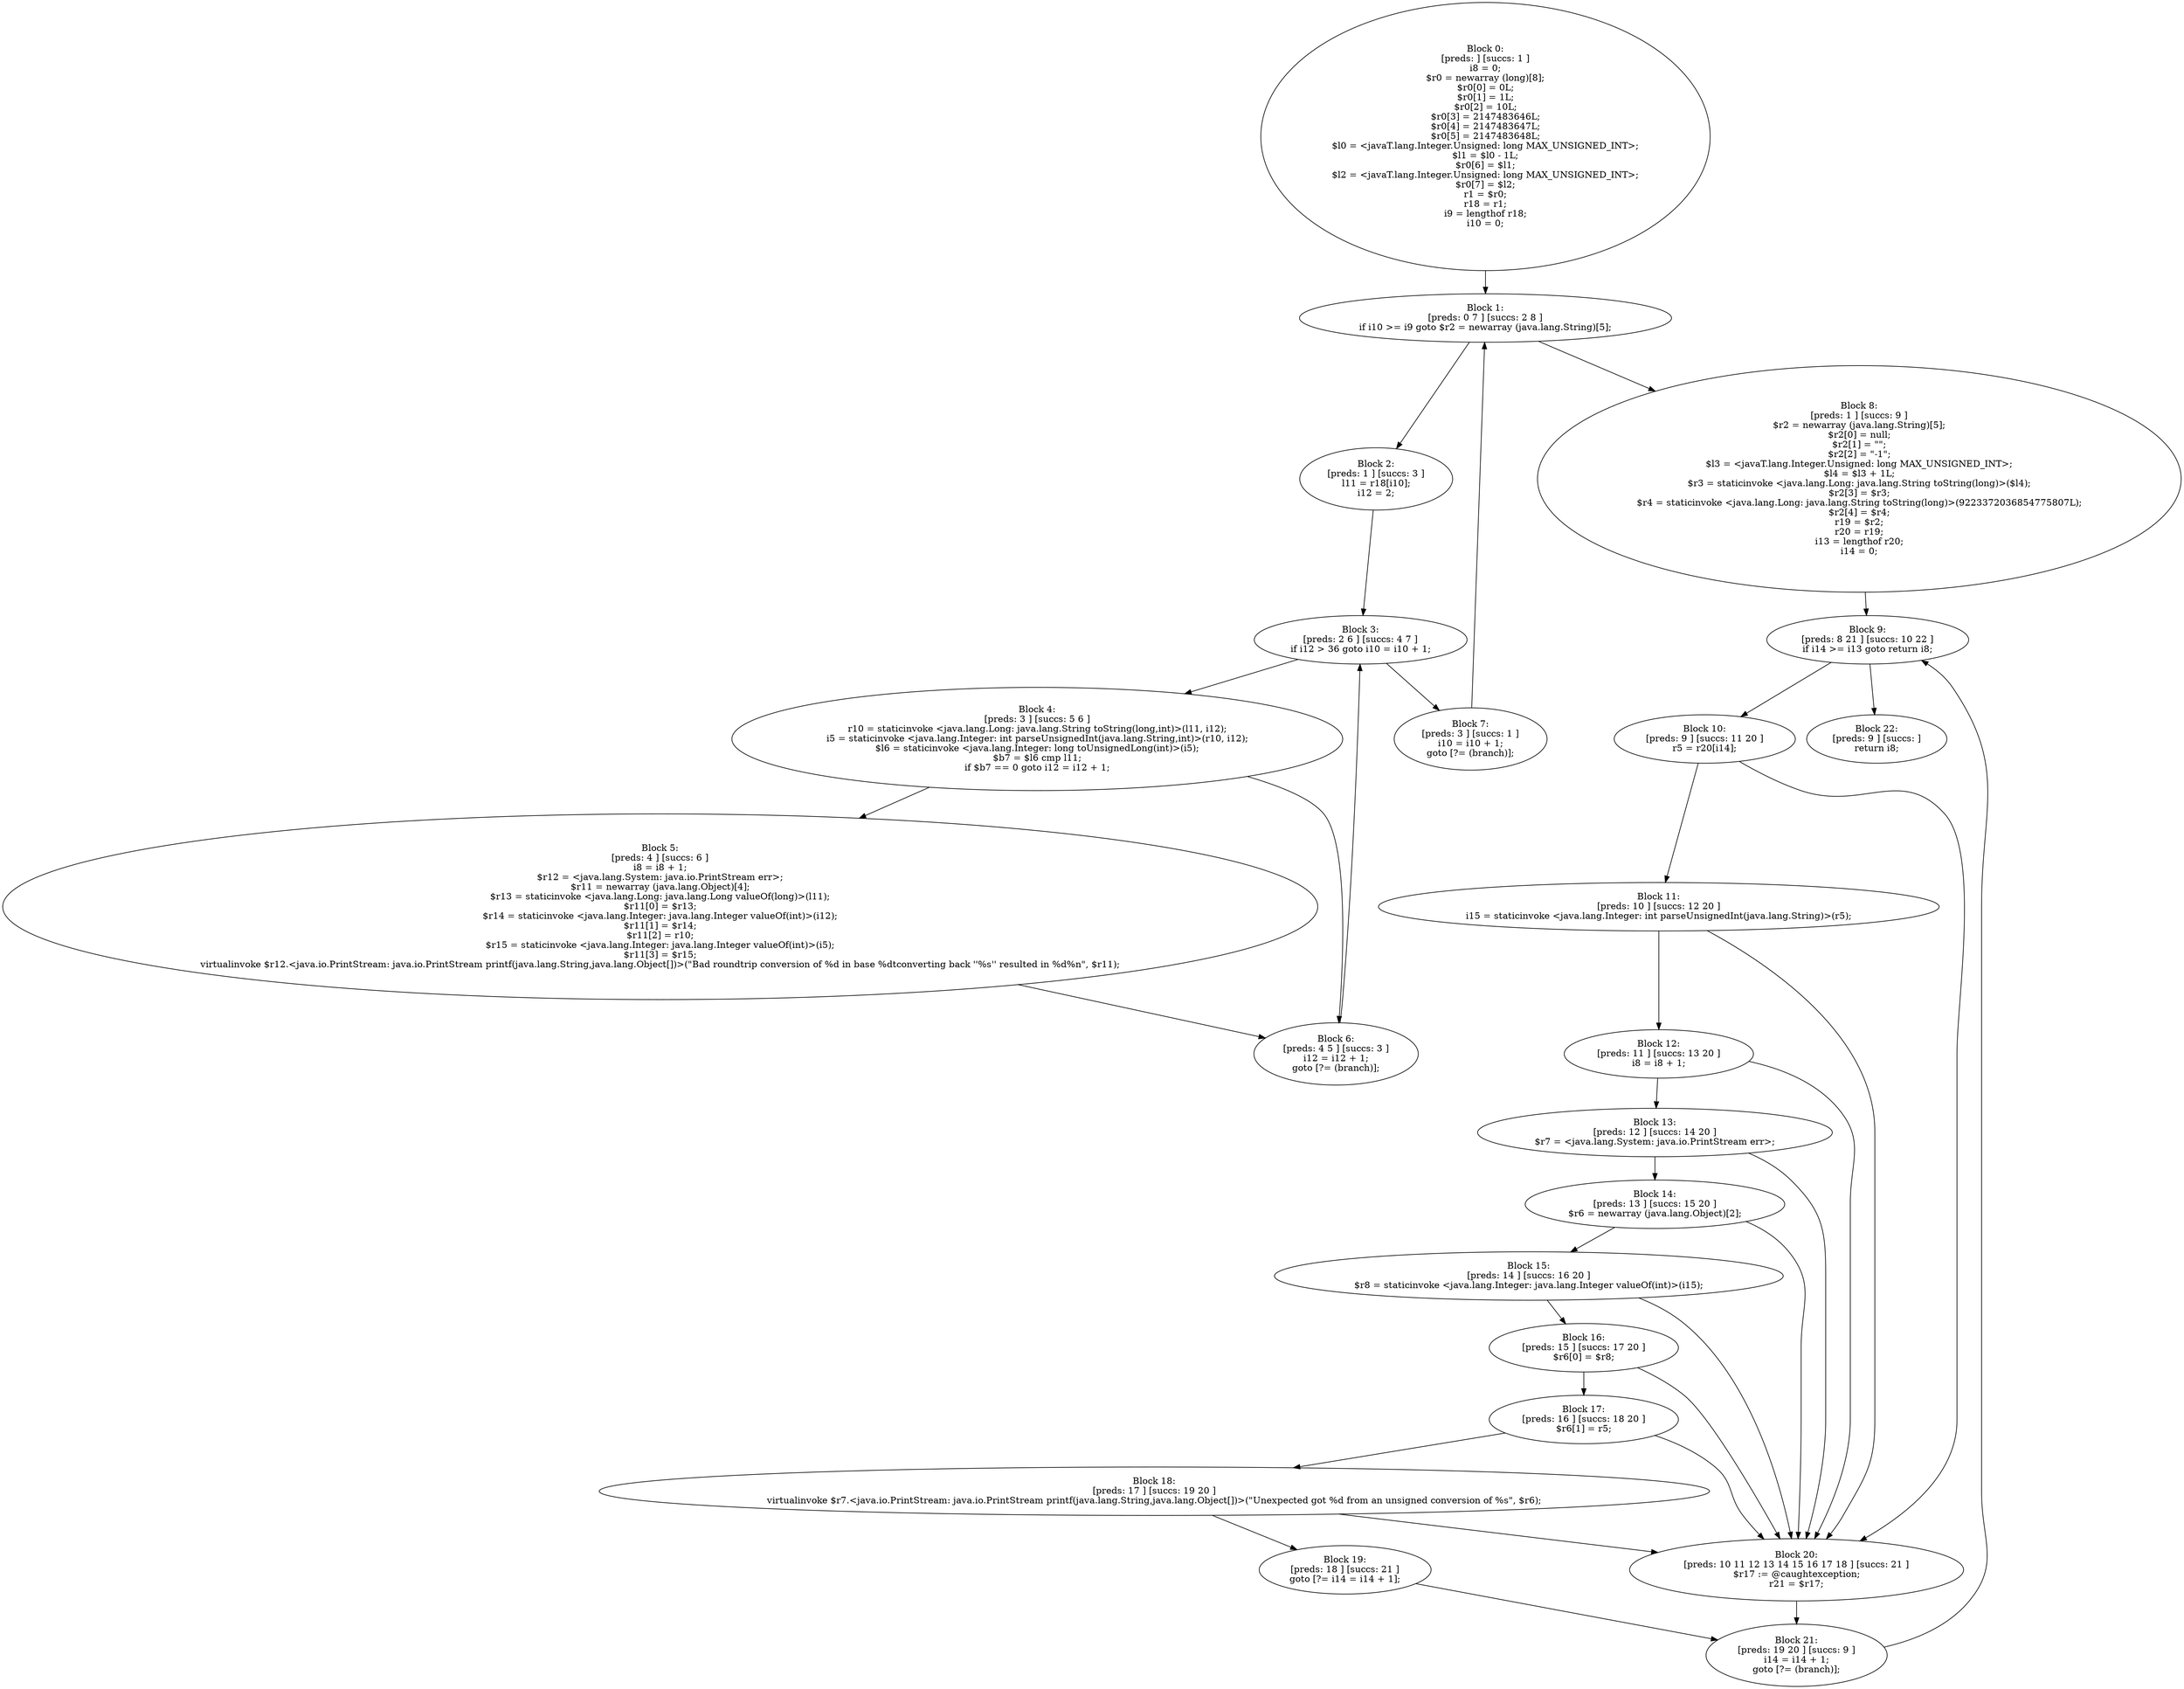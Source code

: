 digraph "unitGraph" {
    "Block 0:
[preds: ] [succs: 1 ]
i8 = 0;
$r0 = newarray (long)[8];
$r0[0] = 0L;
$r0[1] = 1L;
$r0[2] = 10L;
$r0[3] = 2147483646L;
$r0[4] = 2147483647L;
$r0[5] = 2147483648L;
$l0 = <javaT.lang.Integer.Unsigned: long MAX_UNSIGNED_INT>;
$l1 = $l0 - 1L;
$r0[6] = $l1;
$l2 = <javaT.lang.Integer.Unsigned: long MAX_UNSIGNED_INT>;
$r0[7] = $l2;
r1 = $r0;
r18 = r1;
i9 = lengthof r18;
i10 = 0;
"
    "Block 1:
[preds: 0 7 ] [succs: 2 8 ]
if i10 >= i9 goto $r2 = newarray (java.lang.String)[5];
"
    "Block 2:
[preds: 1 ] [succs: 3 ]
l11 = r18[i10];
i12 = 2;
"
    "Block 3:
[preds: 2 6 ] [succs: 4 7 ]
if i12 > 36 goto i10 = i10 + 1;
"
    "Block 4:
[preds: 3 ] [succs: 5 6 ]
r10 = staticinvoke <java.lang.Long: java.lang.String toString(long,int)>(l11, i12);
i5 = staticinvoke <java.lang.Integer: int parseUnsignedInt(java.lang.String,int)>(r10, i12);
$l6 = staticinvoke <java.lang.Integer: long toUnsignedLong(int)>(i5);
$b7 = $l6 cmp l11;
if $b7 == 0 goto i12 = i12 + 1;
"
    "Block 5:
[preds: 4 ] [succs: 6 ]
i8 = i8 + 1;
$r12 = <java.lang.System: java.io.PrintStream err>;
$r11 = newarray (java.lang.Object)[4];
$r13 = staticinvoke <java.lang.Long: java.lang.Long valueOf(long)>(l11);
$r11[0] = $r13;
$r14 = staticinvoke <java.lang.Integer: java.lang.Integer valueOf(int)>(i12);
$r11[1] = $r14;
$r11[2] = r10;
$r15 = staticinvoke <java.lang.Integer: java.lang.Integer valueOf(int)>(i5);
$r11[3] = $r15;
virtualinvoke $r12.<java.io.PrintStream: java.io.PrintStream printf(java.lang.String,java.lang.Object[])>(\"Bad roundtrip conversion of %d in base %d\tconverting back \'\'%s\'\' resulted in %d%n\", $r11);
"
    "Block 6:
[preds: 4 5 ] [succs: 3 ]
i12 = i12 + 1;
goto [?= (branch)];
"
    "Block 7:
[preds: 3 ] [succs: 1 ]
i10 = i10 + 1;
goto [?= (branch)];
"
    "Block 8:
[preds: 1 ] [succs: 9 ]
$r2 = newarray (java.lang.String)[5];
$r2[0] = null;
$r2[1] = \"\";
$r2[2] = \"-1\";
$l3 = <javaT.lang.Integer.Unsigned: long MAX_UNSIGNED_INT>;
$l4 = $l3 + 1L;
$r3 = staticinvoke <java.lang.Long: java.lang.String toString(long)>($l4);
$r2[3] = $r3;
$r4 = staticinvoke <java.lang.Long: java.lang.String toString(long)>(9223372036854775807L);
$r2[4] = $r4;
r19 = $r2;
r20 = r19;
i13 = lengthof r20;
i14 = 0;
"
    "Block 9:
[preds: 8 21 ] [succs: 10 22 ]
if i14 >= i13 goto return i8;
"
    "Block 10:
[preds: 9 ] [succs: 11 20 ]
r5 = r20[i14];
"
    "Block 11:
[preds: 10 ] [succs: 12 20 ]
i15 = staticinvoke <java.lang.Integer: int parseUnsignedInt(java.lang.String)>(r5);
"
    "Block 12:
[preds: 11 ] [succs: 13 20 ]
i8 = i8 + 1;
"
    "Block 13:
[preds: 12 ] [succs: 14 20 ]
$r7 = <java.lang.System: java.io.PrintStream err>;
"
    "Block 14:
[preds: 13 ] [succs: 15 20 ]
$r6 = newarray (java.lang.Object)[2];
"
    "Block 15:
[preds: 14 ] [succs: 16 20 ]
$r8 = staticinvoke <java.lang.Integer: java.lang.Integer valueOf(int)>(i15);
"
    "Block 16:
[preds: 15 ] [succs: 17 20 ]
$r6[0] = $r8;
"
    "Block 17:
[preds: 16 ] [succs: 18 20 ]
$r6[1] = r5;
"
    "Block 18:
[preds: 17 ] [succs: 19 20 ]
virtualinvoke $r7.<java.io.PrintStream: java.io.PrintStream printf(java.lang.String,java.lang.Object[])>(\"Unexpected got %d from an unsigned conversion of %s\", $r6);
"
    "Block 19:
[preds: 18 ] [succs: 21 ]
goto [?= i14 = i14 + 1];
"
    "Block 20:
[preds: 10 11 12 13 14 15 16 17 18 ] [succs: 21 ]
$r17 := @caughtexception;
r21 = $r17;
"
    "Block 21:
[preds: 19 20 ] [succs: 9 ]
i14 = i14 + 1;
goto [?= (branch)];
"
    "Block 22:
[preds: 9 ] [succs: ]
return i8;
"
    "Block 0:
[preds: ] [succs: 1 ]
i8 = 0;
$r0 = newarray (long)[8];
$r0[0] = 0L;
$r0[1] = 1L;
$r0[2] = 10L;
$r0[3] = 2147483646L;
$r0[4] = 2147483647L;
$r0[5] = 2147483648L;
$l0 = <javaT.lang.Integer.Unsigned: long MAX_UNSIGNED_INT>;
$l1 = $l0 - 1L;
$r0[6] = $l1;
$l2 = <javaT.lang.Integer.Unsigned: long MAX_UNSIGNED_INT>;
$r0[7] = $l2;
r1 = $r0;
r18 = r1;
i9 = lengthof r18;
i10 = 0;
"->"Block 1:
[preds: 0 7 ] [succs: 2 8 ]
if i10 >= i9 goto $r2 = newarray (java.lang.String)[5];
";
    "Block 1:
[preds: 0 7 ] [succs: 2 8 ]
if i10 >= i9 goto $r2 = newarray (java.lang.String)[5];
"->"Block 2:
[preds: 1 ] [succs: 3 ]
l11 = r18[i10];
i12 = 2;
";
    "Block 1:
[preds: 0 7 ] [succs: 2 8 ]
if i10 >= i9 goto $r2 = newarray (java.lang.String)[5];
"->"Block 8:
[preds: 1 ] [succs: 9 ]
$r2 = newarray (java.lang.String)[5];
$r2[0] = null;
$r2[1] = \"\";
$r2[2] = \"-1\";
$l3 = <javaT.lang.Integer.Unsigned: long MAX_UNSIGNED_INT>;
$l4 = $l3 + 1L;
$r3 = staticinvoke <java.lang.Long: java.lang.String toString(long)>($l4);
$r2[3] = $r3;
$r4 = staticinvoke <java.lang.Long: java.lang.String toString(long)>(9223372036854775807L);
$r2[4] = $r4;
r19 = $r2;
r20 = r19;
i13 = lengthof r20;
i14 = 0;
";
    "Block 2:
[preds: 1 ] [succs: 3 ]
l11 = r18[i10];
i12 = 2;
"->"Block 3:
[preds: 2 6 ] [succs: 4 7 ]
if i12 > 36 goto i10 = i10 + 1;
";
    "Block 3:
[preds: 2 6 ] [succs: 4 7 ]
if i12 > 36 goto i10 = i10 + 1;
"->"Block 4:
[preds: 3 ] [succs: 5 6 ]
r10 = staticinvoke <java.lang.Long: java.lang.String toString(long,int)>(l11, i12);
i5 = staticinvoke <java.lang.Integer: int parseUnsignedInt(java.lang.String,int)>(r10, i12);
$l6 = staticinvoke <java.lang.Integer: long toUnsignedLong(int)>(i5);
$b7 = $l6 cmp l11;
if $b7 == 0 goto i12 = i12 + 1;
";
    "Block 3:
[preds: 2 6 ] [succs: 4 7 ]
if i12 > 36 goto i10 = i10 + 1;
"->"Block 7:
[preds: 3 ] [succs: 1 ]
i10 = i10 + 1;
goto [?= (branch)];
";
    "Block 4:
[preds: 3 ] [succs: 5 6 ]
r10 = staticinvoke <java.lang.Long: java.lang.String toString(long,int)>(l11, i12);
i5 = staticinvoke <java.lang.Integer: int parseUnsignedInt(java.lang.String,int)>(r10, i12);
$l6 = staticinvoke <java.lang.Integer: long toUnsignedLong(int)>(i5);
$b7 = $l6 cmp l11;
if $b7 == 0 goto i12 = i12 + 1;
"->"Block 5:
[preds: 4 ] [succs: 6 ]
i8 = i8 + 1;
$r12 = <java.lang.System: java.io.PrintStream err>;
$r11 = newarray (java.lang.Object)[4];
$r13 = staticinvoke <java.lang.Long: java.lang.Long valueOf(long)>(l11);
$r11[0] = $r13;
$r14 = staticinvoke <java.lang.Integer: java.lang.Integer valueOf(int)>(i12);
$r11[1] = $r14;
$r11[2] = r10;
$r15 = staticinvoke <java.lang.Integer: java.lang.Integer valueOf(int)>(i5);
$r11[3] = $r15;
virtualinvoke $r12.<java.io.PrintStream: java.io.PrintStream printf(java.lang.String,java.lang.Object[])>(\"Bad roundtrip conversion of %d in base %d\tconverting back \'\'%s\'\' resulted in %d%n\", $r11);
";
    "Block 4:
[preds: 3 ] [succs: 5 6 ]
r10 = staticinvoke <java.lang.Long: java.lang.String toString(long,int)>(l11, i12);
i5 = staticinvoke <java.lang.Integer: int parseUnsignedInt(java.lang.String,int)>(r10, i12);
$l6 = staticinvoke <java.lang.Integer: long toUnsignedLong(int)>(i5);
$b7 = $l6 cmp l11;
if $b7 == 0 goto i12 = i12 + 1;
"->"Block 6:
[preds: 4 5 ] [succs: 3 ]
i12 = i12 + 1;
goto [?= (branch)];
";
    "Block 5:
[preds: 4 ] [succs: 6 ]
i8 = i8 + 1;
$r12 = <java.lang.System: java.io.PrintStream err>;
$r11 = newarray (java.lang.Object)[4];
$r13 = staticinvoke <java.lang.Long: java.lang.Long valueOf(long)>(l11);
$r11[0] = $r13;
$r14 = staticinvoke <java.lang.Integer: java.lang.Integer valueOf(int)>(i12);
$r11[1] = $r14;
$r11[2] = r10;
$r15 = staticinvoke <java.lang.Integer: java.lang.Integer valueOf(int)>(i5);
$r11[3] = $r15;
virtualinvoke $r12.<java.io.PrintStream: java.io.PrintStream printf(java.lang.String,java.lang.Object[])>(\"Bad roundtrip conversion of %d in base %d\tconverting back \'\'%s\'\' resulted in %d%n\", $r11);
"->"Block 6:
[preds: 4 5 ] [succs: 3 ]
i12 = i12 + 1;
goto [?= (branch)];
";
    "Block 6:
[preds: 4 5 ] [succs: 3 ]
i12 = i12 + 1;
goto [?= (branch)];
"->"Block 3:
[preds: 2 6 ] [succs: 4 7 ]
if i12 > 36 goto i10 = i10 + 1;
";
    "Block 7:
[preds: 3 ] [succs: 1 ]
i10 = i10 + 1;
goto [?= (branch)];
"->"Block 1:
[preds: 0 7 ] [succs: 2 8 ]
if i10 >= i9 goto $r2 = newarray (java.lang.String)[5];
";
    "Block 8:
[preds: 1 ] [succs: 9 ]
$r2 = newarray (java.lang.String)[5];
$r2[0] = null;
$r2[1] = \"\";
$r2[2] = \"-1\";
$l3 = <javaT.lang.Integer.Unsigned: long MAX_UNSIGNED_INT>;
$l4 = $l3 + 1L;
$r3 = staticinvoke <java.lang.Long: java.lang.String toString(long)>($l4);
$r2[3] = $r3;
$r4 = staticinvoke <java.lang.Long: java.lang.String toString(long)>(9223372036854775807L);
$r2[4] = $r4;
r19 = $r2;
r20 = r19;
i13 = lengthof r20;
i14 = 0;
"->"Block 9:
[preds: 8 21 ] [succs: 10 22 ]
if i14 >= i13 goto return i8;
";
    "Block 9:
[preds: 8 21 ] [succs: 10 22 ]
if i14 >= i13 goto return i8;
"->"Block 10:
[preds: 9 ] [succs: 11 20 ]
r5 = r20[i14];
";
    "Block 9:
[preds: 8 21 ] [succs: 10 22 ]
if i14 >= i13 goto return i8;
"->"Block 22:
[preds: 9 ] [succs: ]
return i8;
";
    "Block 10:
[preds: 9 ] [succs: 11 20 ]
r5 = r20[i14];
"->"Block 11:
[preds: 10 ] [succs: 12 20 ]
i15 = staticinvoke <java.lang.Integer: int parseUnsignedInt(java.lang.String)>(r5);
";
    "Block 10:
[preds: 9 ] [succs: 11 20 ]
r5 = r20[i14];
"->"Block 20:
[preds: 10 11 12 13 14 15 16 17 18 ] [succs: 21 ]
$r17 := @caughtexception;
r21 = $r17;
";
    "Block 11:
[preds: 10 ] [succs: 12 20 ]
i15 = staticinvoke <java.lang.Integer: int parseUnsignedInt(java.lang.String)>(r5);
"->"Block 12:
[preds: 11 ] [succs: 13 20 ]
i8 = i8 + 1;
";
    "Block 11:
[preds: 10 ] [succs: 12 20 ]
i15 = staticinvoke <java.lang.Integer: int parseUnsignedInt(java.lang.String)>(r5);
"->"Block 20:
[preds: 10 11 12 13 14 15 16 17 18 ] [succs: 21 ]
$r17 := @caughtexception;
r21 = $r17;
";
    "Block 12:
[preds: 11 ] [succs: 13 20 ]
i8 = i8 + 1;
"->"Block 13:
[preds: 12 ] [succs: 14 20 ]
$r7 = <java.lang.System: java.io.PrintStream err>;
";
    "Block 12:
[preds: 11 ] [succs: 13 20 ]
i8 = i8 + 1;
"->"Block 20:
[preds: 10 11 12 13 14 15 16 17 18 ] [succs: 21 ]
$r17 := @caughtexception;
r21 = $r17;
";
    "Block 13:
[preds: 12 ] [succs: 14 20 ]
$r7 = <java.lang.System: java.io.PrintStream err>;
"->"Block 14:
[preds: 13 ] [succs: 15 20 ]
$r6 = newarray (java.lang.Object)[2];
";
    "Block 13:
[preds: 12 ] [succs: 14 20 ]
$r7 = <java.lang.System: java.io.PrintStream err>;
"->"Block 20:
[preds: 10 11 12 13 14 15 16 17 18 ] [succs: 21 ]
$r17 := @caughtexception;
r21 = $r17;
";
    "Block 14:
[preds: 13 ] [succs: 15 20 ]
$r6 = newarray (java.lang.Object)[2];
"->"Block 15:
[preds: 14 ] [succs: 16 20 ]
$r8 = staticinvoke <java.lang.Integer: java.lang.Integer valueOf(int)>(i15);
";
    "Block 14:
[preds: 13 ] [succs: 15 20 ]
$r6 = newarray (java.lang.Object)[2];
"->"Block 20:
[preds: 10 11 12 13 14 15 16 17 18 ] [succs: 21 ]
$r17 := @caughtexception;
r21 = $r17;
";
    "Block 15:
[preds: 14 ] [succs: 16 20 ]
$r8 = staticinvoke <java.lang.Integer: java.lang.Integer valueOf(int)>(i15);
"->"Block 16:
[preds: 15 ] [succs: 17 20 ]
$r6[0] = $r8;
";
    "Block 15:
[preds: 14 ] [succs: 16 20 ]
$r8 = staticinvoke <java.lang.Integer: java.lang.Integer valueOf(int)>(i15);
"->"Block 20:
[preds: 10 11 12 13 14 15 16 17 18 ] [succs: 21 ]
$r17 := @caughtexception;
r21 = $r17;
";
    "Block 16:
[preds: 15 ] [succs: 17 20 ]
$r6[0] = $r8;
"->"Block 17:
[preds: 16 ] [succs: 18 20 ]
$r6[1] = r5;
";
    "Block 16:
[preds: 15 ] [succs: 17 20 ]
$r6[0] = $r8;
"->"Block 20:
[preds: 10 11 12 13 14 15 16 17 18 ] [succs: 21 ]
$r17 := @caughtexception;
r21 = $r17;
";
    "Block 17:
[preds: 16 ] [succs: 18 20 ]
$r6[1] = r5;
"->"Block 18:
[preds: 17 ] [succs: 19 20 ]
virtualinvoke $r7.<java.io.PrintStream: java.io.PrintStream printf(java.lang.String,java.lang.Object[])>(\"Unexpected got %d from an unsigned conversion of %s\", $r6);
";
    "Block 17:
[preds: 16 ] [succs: 18 20 ]
$r6[1] = r5;
"->"Block 20:
[preds: 10 11 12 13 14 15 16 17 18 ] [succs: 21 ]
$r17 := @caughtexception;
r21 = $r17;
";
    "Block 18:
[preds: 17 ] [succs: 19 20 ]
virtualinvoke $r7.<java.io.PrintStream: java.io.PrintStream printf(java.lang.String,java.lang.Object[])>(\"Unexpected got %d from an unsigned conversion of %s\", $r6);
"->"Block 19:
[preds: 18 ] [succs: 21 ]
goto [?= i14 = i14 + 1];
";
    "Block 18:
[preds: 17 ] [succs: 19 20 ]
virtualinvoke $r7.<java.io.PrintStream: java.io.PrintStream printf(java.lang.String,java.lang.Object[])>(\"Unexpected got %d from an unsigned conversion of %s\", $r6);
"->"Block 20:
[preds: 10 11 12 13 14 15 16 17 18 ] [succs: 21 ]
$r17 := @caughtexception;
r21 = $r17;
";
    "Block 19:
[preds: 18 ] [succs: 21 ]
goto [?= i14 = i14 + 1];
"->"Block 21:
[preds: 19 20 ] [succs: 9 ]
i14 = i14 + 1;
goto [?= (branch)];
";
    "Block 20:
[preds: 10 11 12 13 14 15 16 17 18 ] [succs: 21 ]
$r17 := @caughtexception;
r21 = $r17;
"->"Block 21:
[preds: 19 20 ] [succs: 9 ]
i14 = i14 + 1;
goto [?= (branch)];
";
    "Block 21:
[preds: 19 20 ] [succs: 9 ]
i14 = i14 + 1;
goto [?= (branch)];
"->"Block 9:
[preds: 8 21 ] [succs: 10 22 ]
if i14 >= i13 goto return i8;
";
}
